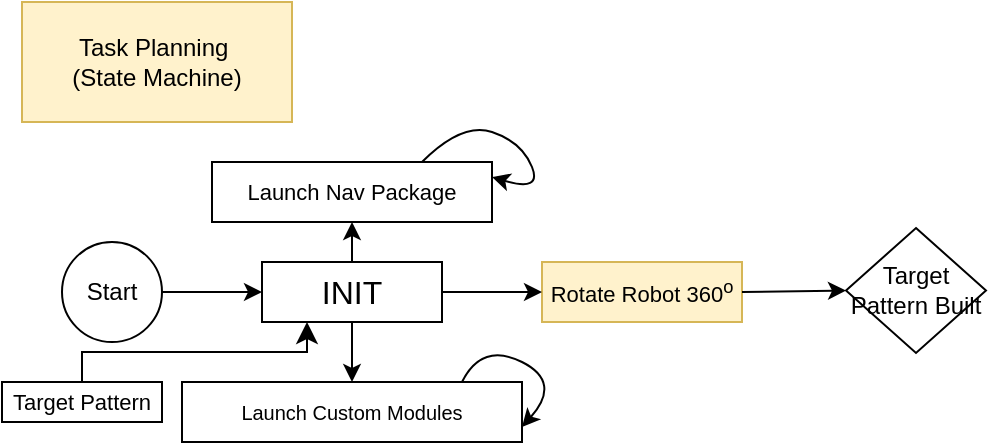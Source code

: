 <mxfile version="23.1.6" type="github">
  <diagram name="Page-1" id="wCWra6xxkZbTgV-Bye85">
    <mxGraphModel dx="954" dy="558" grid="1" gridSize="10" guides="1" tooltips="1" connect="1" arrows="1" fold="1" page="1" pageScale="1" pageWidth="850" pageHeight="1100" math="0" shadow="0">
      <root>
        <mxCell id="0" />
        <mxCell id="1" parent="0" />
        <mxCell id="UYnusm4cooaI_DaDo-KD-1" value="Task Planning&amp;nbsp;&lt;br&gt;(State Machine)" style="rounded=0;whiteSpace=wrap;html=1;fillColor=#fff2cc;strokeColor=#d6b656;" vertex="1" parent="1">
          <mxGeometry x="100" y="50" width="135" height="60" as="geometry" />
        </mxCell>
        <mxCell id="UYnusm4cooaI_DaDo-KD-2" value="Start" style="ellipse;whiteSpace=wrap;html=1;" vertex="1" parent="1">
          <mxGeometry x="120" y="170" width="50" height="50" as="geometry" />
        </mxCell>
        <mxCell id="UYnusm4cooaI_DaDo-KD-3" value="&lt;font style=&quot;font-size: 16px;&quot;&gt;INIT&lt;/font&gt;" style="rounded=0;whiteSpace=wrap;html=1;" vertex="1" parent="1">
          <mxGeometry x="220" y="180" width="90" height="30" as="geometry" />
        </mxCell>
        <mxCell id="UYnusm4cooaI_DaDo-KD-4" value="" style="endArrow=classic;html=1;rounded=0;exitX=1;exitY=0.5;exitDx=0;exitDy=0;entryX=0;entryY=0.5;entryDx=0;entryDy=0;" edge="1" parent="1" source="UYnusm4cooaI_DaDo-KD-2" target="UYnusm4cooaI_DaDo-KD-3">
          <mxGeometry width="50" height="50" relative="1" as="geometry">
            <mxPoint x="400" y="310" as="sourcePoint" />
            <mxPoint x="450" y="260" as="targetPoint" />
          </mxGeometry>
        </mxCell>
        <mxCell id="UYnusm4cooaI_DaDo-KD-5" value="&lt;font style=&quot;font-size: 11px;&quot;&gt;Launch Nav Package&lt;/font&gt;" style="rounded=0;whiteSpace=wrap;html=1;" vertex="1" parent="1">
          <mxGeometry x="195" y="130" width="140" height="30" as="geometry" />
        </mxCell>
        <mxCell id="UYnusm4cooaI_DaDo-KD-8" value="" style="curved=1;endArrow=classic;html=1;rounded=0;exitX=0.75;exitY=0;exitDx=0;exitDy=0;entryX=1;entryY=0.25;entryDx=0;entryDy=0;" edge="1" parent="1" source="UYnusm4cooaI_DaDo-KD-5" target="UYnusm4cooaI_DaDo-KD-5">
          <mxGeometry width="50" height="50" relative="1" as="geometry">
            <mxPoint x="400" y="310" as="sourcePoint" />
            <mxPoint x="480" y="260" as="targetPoint" />
            <Array as="points">
              <mxPoint x="320" y="110" />
              <mxPoint x="350" y="120" />
              <mxPoint x="360" y="145" />
            </Array>
          </mxGeometry>
        </mxCell>
        <mxCell id="UYnusm4cooaI_DaDo-KD-9" value="" style="endArrow=classic;html=1;rounded=0;exitX=0.5;exitY=0;exitDx=0;exitDy=0;entryX=0.5;entryY=1;entryDx=0;entryDy=0;" edge="1" parent="1" source="UYnusm4cooaI_DaDo-KD-3" target="UYnusm4cooaI_DaDo-KD-5">
          <mxGeometry width="50" height="50" relative="1" as="geometry">
            <mxPoint x="350" y="370" as="sourcePoint" />
            <mxPoint x="400" y="320" as="targetPoint" />
          </mxGeometry>
        </mxCell>
        <mxCell id="UYnusm4cooaI_DaDo-KD-15" value="&lt;font style=&quot;font-size: 10px;&quot;&gt;Launch Custom Modules&lt;/font&gt;" style="rounded=0;whiteSpace=wrap;html=1;" vertex="1" parent="1">
          <mxGeometry x="180" y="240" width="170" height="30" as="geometry" />
        </mxCell>
        <mxCell id="UYnusm4cooaI_DaDo-KD-18" value="" style="endArrow=classic;html=1;rounded=0;exitX=0.5;exitY=1;exitDx=0;exitDy=0;entryX=0.5;entryY=0;entryDx=0;entryDy=0;" edge="1" parent="1" source="UYnusm4cooaI_DaDo-KD-3" target="UYnusm4cooaI_DaDo-KD-15">
          <mxGeometry width="50" height="50" relative="1" as="geometry">
            <mxPoint x="410" y="310" as="sourcePoint" />
            <mxPoint x="460" y="260" as="targetPoint" />
          </mxGeometry>
        </mxCell>
        <mxCell id="UYnusm4cooaI_DaDo-KD-20" value="" style="curved=1;endArrow=classic;html=1;rounded=0;exitX=0.75;exitY=0;exitDx=0;exitDy=0;entryX=1;entryY=0.75;entryDx=0;entryDy=0;" edge="1" parent="1" target="UYnusm4cooaI_DaDo-KD-15">
          <mxGeometry width="50" height="50" relative="1" as="geometry">
            <mxPoint x="320" y="240" as="sourcePoint" />
            <mxPoint x="355" y="248" as="targetPoint" />
            <Array as="points">
              <mxPoint x="330" y="220" />
              <mxPoint x="370" y="240" />
            </Array>
          </mxGeometry>
        </mxCell>
        <mxCell id="UYnusm4cooaI_DaDo-KD-21" value="&lt;font style=&quot;font-size: 11px;&quot;&gt;Rotate Robot 360&lt;sup&gt;o&lt;/sup&gt;&lt;/font&gt;" style="rounded=0;whiteSpace=wrap;html=1;fillColor=#fff2cc;strokeColor=#d6b656;" vertex="1" parent="1">
          <mxGeometry x="360" y="180" width="100" height="30" as="geometry" />
        </mxCell>
        <mxCell id="UYnusm4cooaI_DaDo-KD-22" value="" style="endArrow=classic;html=1;rounded=0;exitX=1;exitY=0.5;exitDx=0;exitDy=0;" edge="1" parent="1" source="UYnusm4cooaI_DaDo-KD-3" target="UYnusm4cooaI_DaDo-KD-21">
          <mxGeometry width="50" height="50" relative="1" as="geometry">
            <mxPoint x="410" y="310" as="sourcePoint" />
            <mxPoint x="460" y="260" as="targetPoint" />
          </mxGeometry>
        </mxCell>
        <mxCell id="UYnusm4cooaI_DaDo-KD-23" value="Target Pattern Built" style="rhombus;whiteSpace=wrap;html=1;" vertex="1" parent="1">
          <mxGeometry x="512" y="163" width="70" height="62.5" as="geometry" />
        </mxCell>
        <mxCell id="UYnusm4cooaI_DaDo-KD-25" value="&lt;font style=&quot;font-size: 11px;&quot;&gt;Target Pattern&lt;/font&gt;" style="rounded=0;whiteSpace=wrap;html=1;" vertex="1" parent="1">
          <mxGeometry x="90" y="240" width="80" height="20" as="geometry" />
        </mxCell>
        <mxCell id="UYnusm4cooaI_DaDo-KD-26" value="" style="edgeStyle=elbowEdgeStyle;elbow=vertical;endArrow=classic;html=1;curved=0;rounded=0;endSize=8;startSize=8;exitX=0.5;exitY=0;exitDx=0;exitDy=0;entryX=0.25;entryY=1;entryDx=0;entryDy=0;" edge="1" parent="1" source="UYnusm4cooaI_DaDo-KD-25" target="UYnusm4cooaI_DaDo-KD-3">
          <mxGeometry width="50" height="50" relative="1" as="geometry">
            <mxPoint x="410" y="310" as="sourcePoint" />
            <mxPoint x="460" y="260" as="targetPoint" />
          </mxGeometry>
        </mxCell>
        <mxCell id="UYnusm4cooaI_DaDo-KD-27" value="" style="endArrow=classic;html=1;rounded=0;exitX=1;exitY=0.5;exitDx=0;exitDy=0;entryX=0;entryY=0.5;entryDx=0;entryDy=0;" edge="1" parent="1" source="UYnusm4cooaI_DaDo-KD-21" target="UYnusm4cooaI_DaDo-KD-23">
          <mxGeometry width="50" height="50" relative="1" as="geometry">
            <mxPoint x="410" y="310" as="sourcePoint" />
            <mxPoint x="460" y="260" as="targetPoint" />
          </mxGeometry>
        </mxCell>
      </root>
    </mxGraphModel>
  </diagram>
</mxfile>

